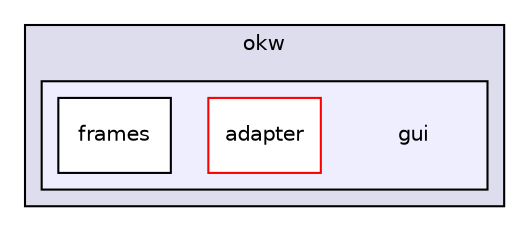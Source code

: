 digraph "/Users/zoltan/git/OKW/se/src/main/java/okw/gui" {
  compound=true
  node [ fontsize="10", fontname="Helvetica"];
  edge [ labelfontsize="10", labelfontname="Helvetica"];
  subgraph clusterdir_42d5229922fd7034c842f15cabaad1f7 {
    graph [ bgcolor="#ddddee", pencolor="black", label="okw" fontname="Helvetica", fontsize="10", URL="dir_42d5229922fd7034c842f15cabaad1f7.html"]
  subgraph clusterdir_2a7e58e4b12c9244601895cca3d2a1d6 {
    graph [ bgcolor="#eeeeff", pencolor="black", label="" URL="dir_2a7e58e4b12c9244601895cca3d2a1d6.html"];
    dir_2a7e58e4b12c9244601895cca3d2a1d6 [shape=plaintext label="gui"];
    dir_7a2d81c6f1465d53b0d2a4afc126ed2d [shape=box label="adapter" color="red" fillcolor="white" style="filled" URL="dir_7a2d81c6f1465d53b0d2a4afc126ed2d.html"];
    dir_ef0c40a70b606478736254c4b30fffe0 [shape=box label="frames" color="black" fillcolor="white" style="filled" URL="dir_ef0c40a70b606478736254c4b30fffe0.html"];
  }
  }
}
